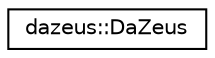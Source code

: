 digraph "Graphical Class Hierarchy"
{
  edge [fontname="Helvetica",fontsize="10",labelfontname="Helvetica",labelfontsize="10"];
  node [fontname="Helvetica",fontsize="10",shape=record];
  rankdir="LR";
  Node1 [label="dazeus::DaZeus",height=0.2,width=0.4,color="black", fillcolor="white", style="filled",URL="$classdazeus_1_1_da_zeus.html"];
}
